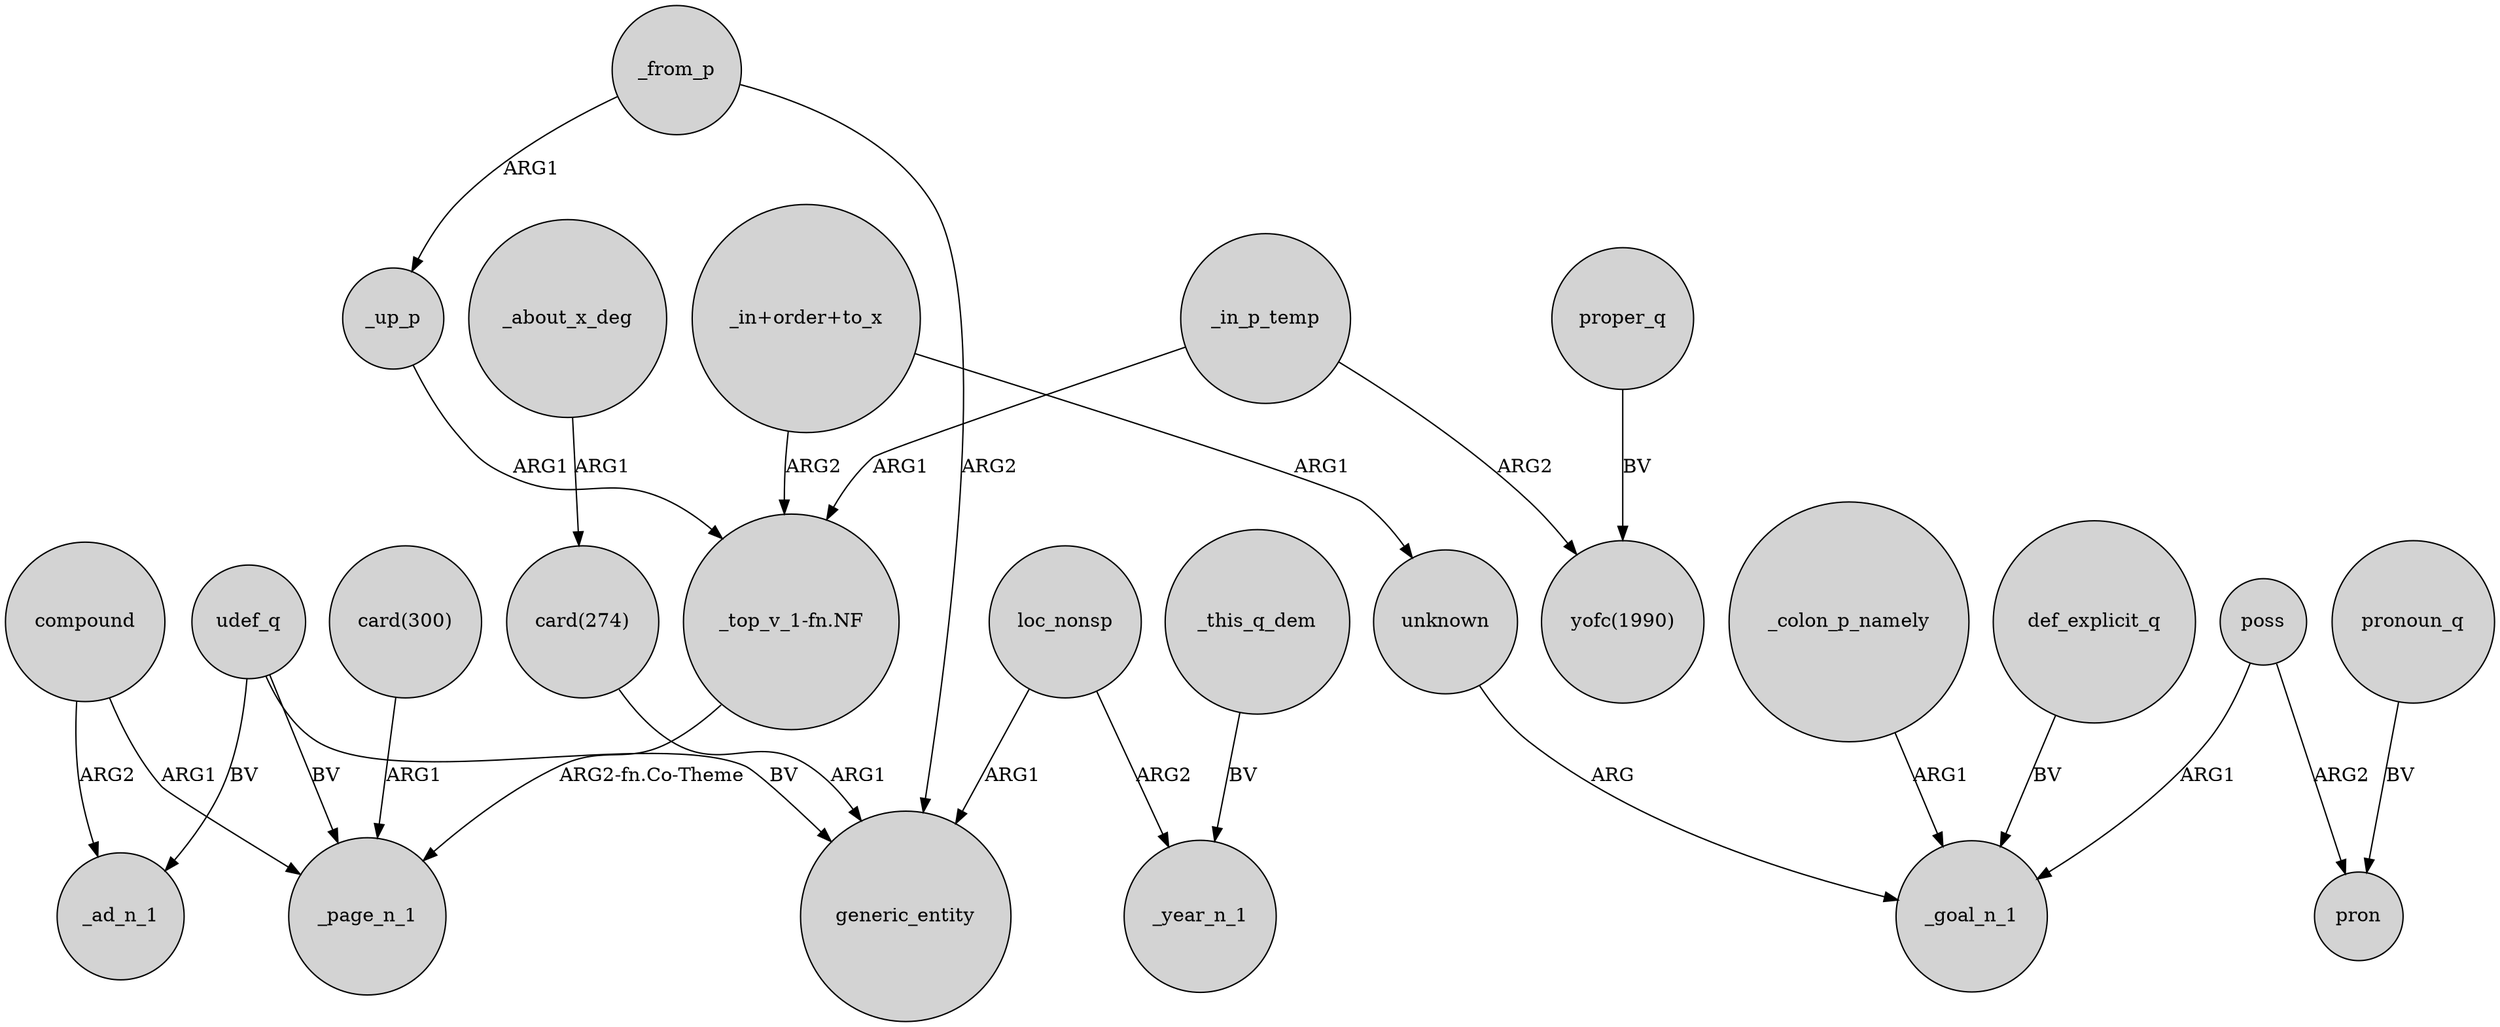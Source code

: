 digraph {
	node [shape=circle style=filled]
	compound -> _page_n_1 [label=ARG1]
	udef_q -> generic_entity [label=BV]
	compound -> _ad_n_1 [label=ARG2]
	poss -> pron [label=ARG2]
	def_explicit_q -> _goal_n_1 [label=BV]
	_up_p -> "_top_v_1-fn.NF" [label=ARG1]
	_this_q_dem -> _year_n_1 [label=BV]
	"_in+order+to_x" -> "_top_v_1-fn.NF" [label=ARG2]
	loc_nonsp -> generic_entity [label=ARG1]
	"_top_v_1-fn.NF" -> _page_n_1 [label="ARG2-fn.Co-Theme"]
	_from_p -> _up_p [label=ARG1]
	_from_p -> generic_entity [label=ARG2]
	_in_p_temp -> "yofc(1990)" [label=ARG2]
	proper_q -> "yofc(1990)" [label=BV]
	poss -> _goal_n_1 [label=ARG1]
	pronoun_q -> pron [label=BV]
	_in_p_temp -> "_top_v_1-fn.NF" [label=ARG1]
	"card(274)" -> generic_entity [label=ARG1]
	loc_nonsp -> _year_n_1 [label=ARG2]
	udef_q -> _ad_n_1 [label=BV]
	"_in+order+to_x" -> unknown [label=ARG1]
	_about_x_deg -> "card(274)" [label=ARG1]
	unknown -> _goal_n_1 [label=ARG]
	"card(300)" -> _page_n_1 [label=ARG1]
	udef_q -> _page_n_1 [label=BV]
	_colon_p_namely -> _goal_n_1 [label=ARG1]
}
